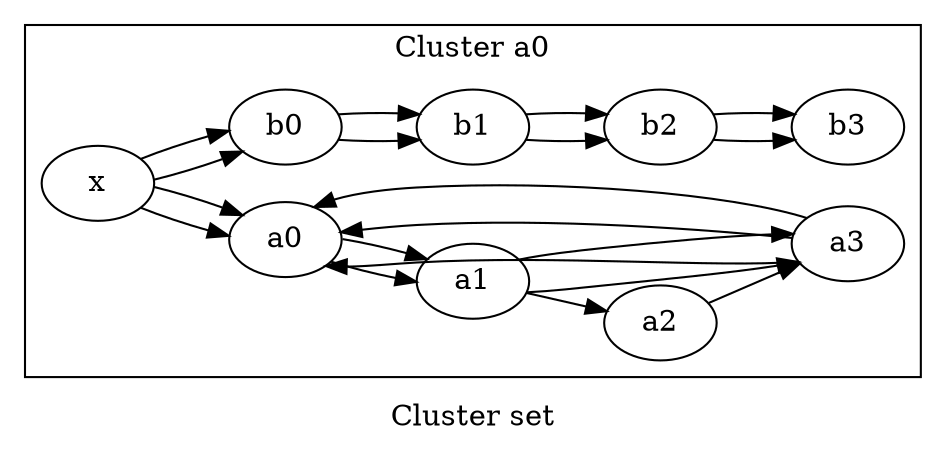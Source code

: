 digraph G
{
graph [ label="Cluster set" rankdir="LR" ]

subgraph "cluster a0"
{
graph [ label="Cluster a0" rankdir="LR" ]

"a0"
"a1"
"a0" -> "a1" [ label="" ]
"a1"
"a2"
"a1" -> "a2" [ label="" ]
"a1"
"a3"
"a1" -> "a3" [ label="" ]
"a2"
"a3"
"a2" -> "a3" [ label="" ]
"a3"
"a0"
"a3" -> "a0" [ label="" ]
"b0"
"b1"
"b0" -> "b1" [ label="" ]
"b1"
"b2"
"b1" -> "b2" [ label="" ]
"b2"
"b3"
"b2" -> "b3" [ label="" ]
"x"
"a0"
"x" -> "a0" [ label="" ]
"x"
"b0"
"x" -> "b0" [ label="" ]
}

subgraph "cluster a0"
{
graph [ label="Cluster a0" rankdir="LR" ]

"a0"
"a1"
"a0" -> "a1" [ label="" ]
"a1"
"a3"
"a1" -> "a3" [ label="" ]
"a3"
"a0"
"a3" -> "a0" [ label="" ]
}

subgraph "cluster a3"
{
graph [ label="Cluster a3" rankdir="LR" ]

"a3"
"a0"
"a3" -> "a0" [ label="" ]
"b0"
"b1"
"b0" -> "b1" [ label="" ]
"b1"
"b2"
"b1" -> "b2" [ label="" ]
"b2"
"b3"
"b2" -> "b3" [ label="" ]
"x"
"a0"
"x" -> "a0" [ label="" ]
"x"
"b0"
"x" -> "b0" [ label="" ]
}
}
